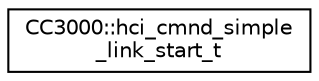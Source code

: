 digraph "Graphical Class Hierarchy"
{
  edge [fontname="Helvetica",fontsize="10",labelfontname="Helvetica",labelfontsize="10"];
  node [fontname="Helvetica",fontsize="10",shape=record];
  rankdir="LR";
  Node1 [label="CC3000::hci_cmnd_simple\l_link_start_t",height=0.2,width=0.4,color="black", fillcolor="white", style="filled",URL="$dd/d8a/structCC3000_1_1hci__cmnd__simple__link__start__t.html"];
}
